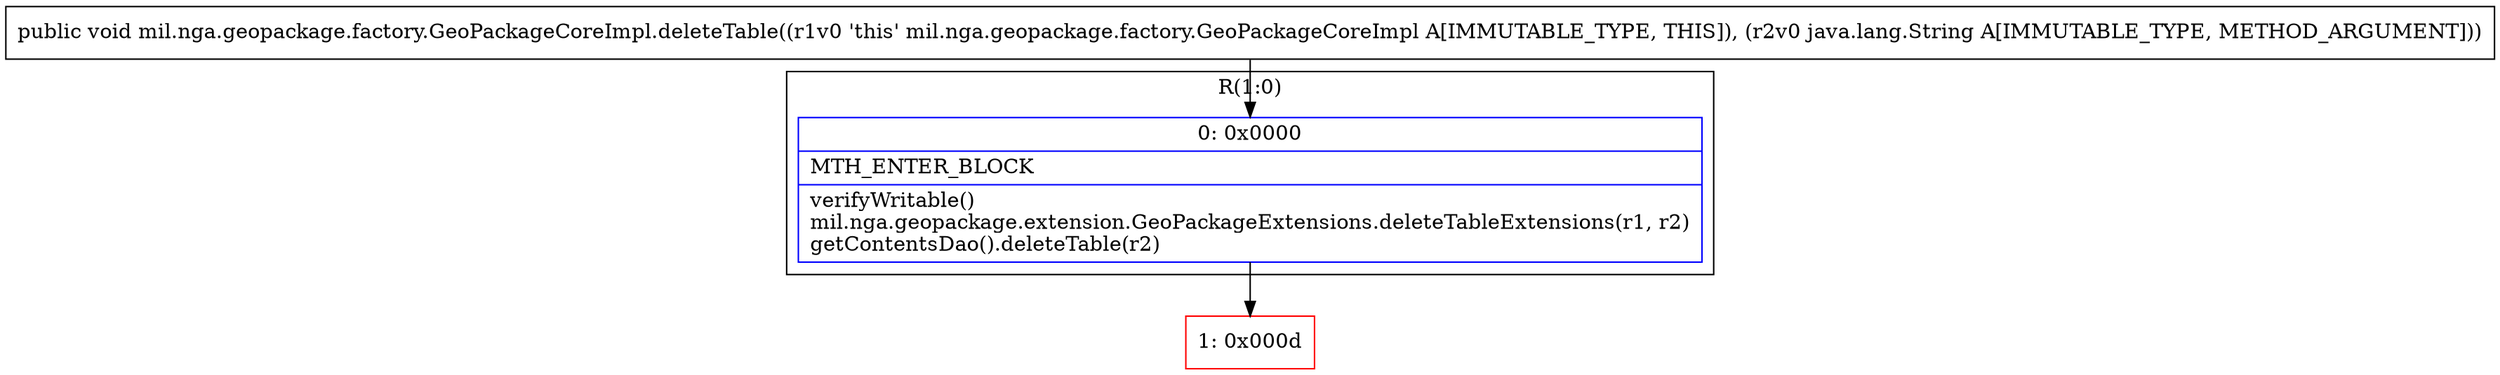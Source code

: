 digraph "CFG formil.nga.geopackage.factory.GeoPackageCoreImpl.deleteTable(Ljava\/lang\/String;)V" {
subgraph cluster_Region_1805805186 {
label = "R(1:0)";
node [shape=record,color=blue];
Node_0 [shape=record,label="{0\:\ 0x0000|MTH_ENTER_BLOCK\l|verifyWritable()\lmil.nga.geopackage.extension.GeoPackageExtensions.deleteTableExtensions(r1, r2)\lgetContentsDao().deleteTable(r2)\l}"];
}
Node_1 [shape=record,color=red,label="{1\:\ 0x000d}"];
MethodNode[shape=record,label="{public void mil.nga.geopackage.factory.GeoPackageCoreImpl.deleteTable((r1v0 'this' mil.nga.geopackage.factory.GeoPackageCoreImpl A[IMMUTABLE_TYPE, THIS]), (r2v0 java.lang.String A[IMMUTABLE_TYPE, METHOD_ARGUMENT])) }"];
MethodNode -> Node_0;
Node_0 -> Node_1;
}

